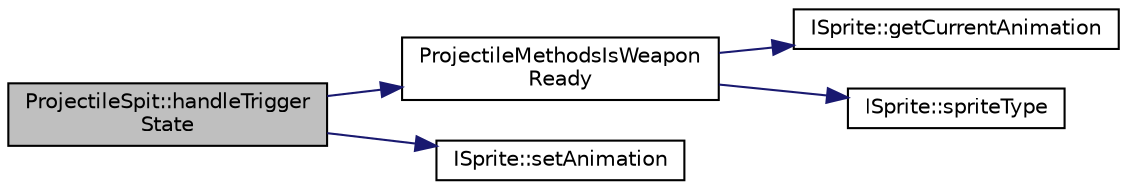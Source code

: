 digraph "ProjectileSpit::handleTriggerState"
{
 // LATEX_PDF_SIZE
  edge [fontname="Helvetica",fontsize="10",labelfontname="Helvetica",labelfontsize="10"];
  node [fontname="Helvetica",fontsize="10",shape=record];
  rankdir="LR";
  Node1 [label="ProjectileSpit::handleTrigger\lState",height=0.2,width=0.4,color="black", fillcolor="grey75", style="filled", fontcolor="black",tooltip=" "];
  Node1 -> Node2 [color="midnightblue",fontsize="10",style="solid",fontname="Helvetica"];
  Node2 [label="ProjectileMethodsIsWeapon\lReady",height=0.2,width=0.4,color="black", fillcolor="white", style="filled",URL="$_projectile_methods_8cpp.html#af9076332aa4585978395bb7fede00d20",tooltip=" "];
  Node2 -> Node3 [color="midnightblue",fontsize="10",style="solid",fontname="Helvetica"];
  Node3 [label="ISprite::getCurrentAnimation",height=0.2,width=0.4,color="black", fillcolor="white", style="filled",URL="$class_i_sprite.html#a6e1e6556de6db54749ad3926c0c1720b",tooltip=" "];
  Node2 -> Node4 [color="midnightblue",fontsize="10",style="solid",fontname="Helvetica"];
  Node4 [label="ISprite::spriteType",height=0.2,width=0.4,color="black", fillcolor="white", style="filled",URL="$class_i_sprite.html#a950ef030265205693eb1bf64d716de9a",tooltip=" "];
  Node1 -> Node5 [color="midnightblue",fontsize="10",style="solid",fontname="Helvetica"];
  Node5 [label="ISprite::setAnimation",height=0.2,width=0.4,color="black", fillcolor="white", style="filled",URL="$class_i_sprite.html#ac3c80c8b172445a5009ce33859878989",tooltip=" "];
}
